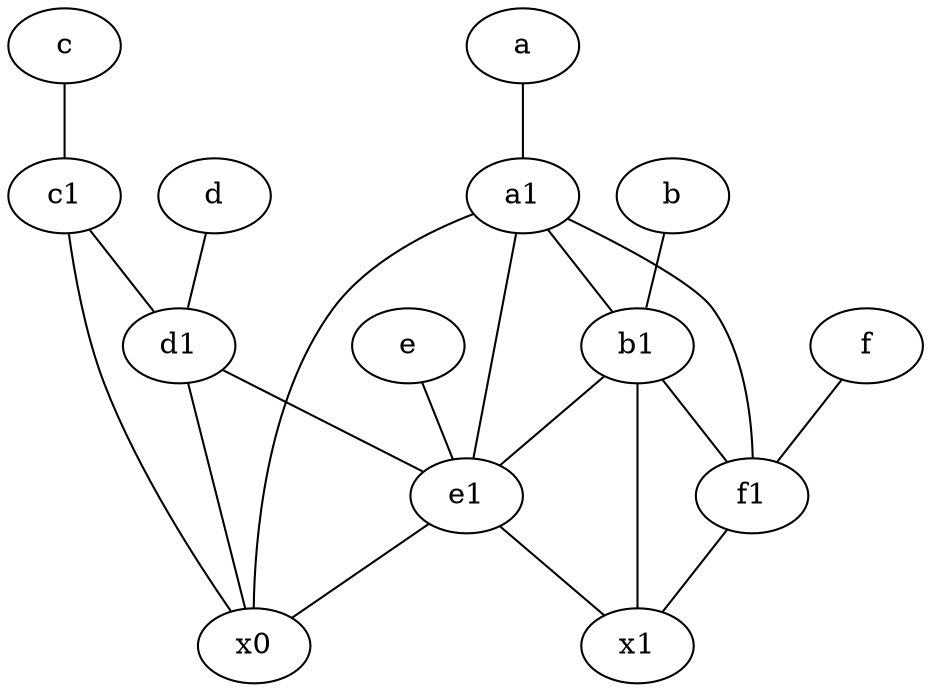 graph {
	node [labelfontsize=50]
	d1 [labelfontsize=50 pos="3,5!"]
	f1 [labelfontsize=50 pos="3,8!"]
	a1 [labelfontsize=50 pos="8,3!"]
	e1 [labelfontsize=50 pos="7,7!"]
	c1 [labelfontsize=50 pos="4.5,3!"]
	e [labelfontsize=50 pos="7,9!"]
	a [labelfontsize=50 pos="8,2!"]
	c [labelfontsize=50 pos="4.5,2!"]
	x1 [labelfontsize=50]
	b1 [labelfontsize=50 pos="9,4!"]
	x0 [labelfontsize=50]
	d [labelfontsize=50 pos="2,5!"]
	b [labelfontsize=50 pos="10,4!"]
	f [labelfontsize=50 pos="3,9!"]
	a -- a1
	b -- b1
	f1 -- x1
	a1 -- e1
	c -- c1
	a1 -- b1
	b1 -- f1
	b1 -- e1
	d -- d1
	a1 -- f1
	a1 -- x0
	c1 -- x0
	e1 -- x0
	e1 -- x1
	f -- f1
	e -- e1
	b1 -- x1
	d1 -- e1
	d1 -- x0
	c1 -- d1
}
